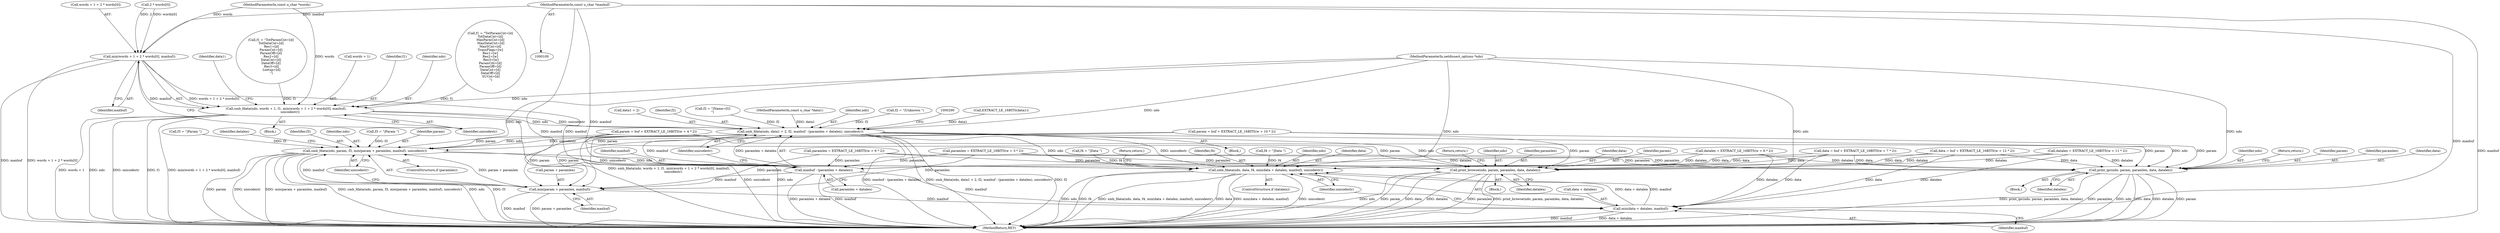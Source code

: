 digraph "0_tcpdump_96480ab95308cd9234b4f09b175ebf60e17792c6@pointer" {
"1000105" [label="(MethodParameterIn,const u_char *maxbuf)"];
"1000243" [label="(Call,min(words + 1 + 2 * words[0], maxbuf))"];
"1000237" [label="(Call,smb_fdata(ndo, words + 1, f1, min(words + 1 + 2 * words[0], maxbuf),\n        unicodestr))"];
"1000274" [label="(Call,smb_fdata(ndo, data1 + 2, f2, maxbuf - (paramlen + datalen), unicodestr))"];
"1000297" [label="(Call,print_browse(ndo, param, paramlen, data, datalen))"];
"1000315" [label="(Call,print_ipc(ndo, param, paramlen, data, datalen))"];
"1000324" [label="(Call,smb_fdata(ndo, param, f3, min(param + paramlen, maxbuf), unicodestr))"];
"1000336" [label="(Call,smb_fdata(ndo, data, f4, min(data + datalen, maxbuf), unicodestr))"];
"1000280" [label="(Call,maxbuf - (paramlen + datalen))"];
"1000328" [label="(Call,min(param + paramlen, maxbuf))"];
"1000340" [label="(Call,min(data + datalen, maxbuf))"];
"1000189" [label="(Call,paramlen = EXTRACT_LE_16BITS(w + 3 * 2))"];
"1000177" [label="(Call,f4 = \"|Data \")"];
"1000302" [label="(Identifier,datalen)"];
"1000316" [label="(Identifier,ndo)"];
"1000215" [label="(Call,data = buf + EXTRACT_LE_16BITS(w + 7 * 2))"];
"1000333" [label="(Identifier,unicodestr)"];
"1000335" [label="(Identifier,datalen)"];
"1000297" [label="(Call,print_browse(ndo, param, paramlen, data, datalen))"];
"1000301" [label="(Identifier,data)"];
"1000321" [label="(Return,return;)"];
"1000261" [label="(Call,EXTRACT_LE_16BITS(data1))"];
"1000257" [label="(Identifier,data1)"];
"1000254" [label="(Identifier,unicodestr)"];
"1000276" [label="(Call,data1 + 2)"];
"1000237" [label="(Call,smb_fdata(ndo, words + 1, f1, min(words + 1 + 2 * words[0], maxbuf),\n        unicodestr))"];
"1000299" [label="(Identifier,param)"];
"1000303" [label="(Return,return;)"];
"1000244" [label="(Call,words + 1 + 2 * words[0])"];
"1000225" [label="(Call,f1 = \"TotParamCnt=[d] \nTotDataCnt=[d] \nRes1=[d]\nParamCnt=[d] \nParamOff=[d] \nRes2=[d] \nDataCnt=[d] \nDataOff=[d] \nRes3=[d]\nLsetup=[d]\n\")"];
"1000279" [label="(Identifier,f2)"];
"1000150" [label="(Call,datalen = EXTRACT_LE_16BITS(w + 11 * 2))"];
"1000314" [label="(Block,)"];
"1000327" [label="(Identifier,f3)"];
"1000328" [label="(Call,min(param + paramlen, maxbuf))"];
"1000322" [label="(ControlStructure,if (paramlen))"];
"1000326" [label="(Identifier,param)"];
"1000171" [label="(Call,f2 = \"|Name=[S]\n\")"];
"1000317" [label="(Identifier,param)"];
"1000341" [label="(Call,data + datalen)"];
"1000140" [label="(Call,param = buf + EXTRACT_LE_16BITS(w + 10 * 2))"];
"1000207" [label="(Call,datalen = EXTRACT_LE_16BITS(w + 6 * 2))"];
"1000315" [label="(Call,print_ipc(ndo, param, paramlen, data, datalen))"];
"1000298" [label="(Identifier,ndo)"];
"1000339" [label="(Identifier,f4)"];
"1000354" [label="(MethodReturn,RET)"];
"1000234" [label="(Call,f4 = \"|Data \")"];
"1000337" [label="(Identifier,ndo)"];
"1000324" [label="(Call,smb_fdata(ndo, param, f3, min(param + paramlen, maxbuf), unicodestr))"];
"1000280" [label="(Call,maxbuf - (paramlen + datalen))"];
"1000103" [label="(MethodParameterIn,const u_char *data1)"];
"1000296" [label="(Block,)"];
"1000325" [label="(Identifier,ndo)"];
"1000332" [label="(Identifier,maxbuf)"];
"1000102" [label="(MethodParameterIn,const u_char *words)"];
"1000318" [label="(Identifier,paramlen)"];
"1000338" [label="(Identifier,data)"];
"1000239" [label="(Call,words + 1)"];
"1000285" [label="(Identifier,unicodestr)"];
"1000275" [label="(Identifier,ndo)"];
"1000242" [label="(Identifier,f1)"];
"1000273" [label="(Block,)"];
"1000300" [label="(Identifier,paramlen)"];
"1000158" [label="(Call,data = buf + EXTRACT_LE_16BITS(w + 12 * 2))"];
"1000319" [label="(Identifier,data)"];
"1000231" [label="(Call,f3 = \"|Param \")"];
"1000238" [label="(Identifier,ndo)"];
"1000336" [label="(Call,smb_fdata(ndo, data, f4, min(data + datalen, maxbuf), unicodestr))"];
"1000346" [label="(Return,return;)"];
"1000281" [label="(Identifier,maxbuf)"];
"1000282" [label="(Call,paramlen + datalen)"];
"1000274" [label="(Call,smb_fdata(ndo, data1 + 2, f2, maxbuf - (paramlen + datalen), unicodestr))"];
"1000101" [label="(MethodParameterIn,netdissect_options *ndo)"];
"1000228" [label="(Call,f2 = \"|Unknown \")"];
"1000174" [label="(Call,f3 = \"|Param \")"];
"1000197" [label="(Call,param = buf + EXTRACT_LE_16BITS(w + 4 * 2))"];
"1000243" [label="(Call,min(words + 1 + 2 * words[0], maxbuf))"];
"1000105" [label="(MethodParameterIn,const u_char *maxbuf)"];
"1000253" [label="(Identifier,maxbuf)"];
"1000106" [label="(Block,)"];
"1000248" [label="(Call,2 * words[0])"];
"1000344" [label="(Identifier,maxbuf)"];
"1000340" [label="(Call,min(data + datalen, maxbuf))"];
"1000345" [label="(Identifier,unicodestr)"];
"1000168" [label="(Call,f1 = \"TotParamCnt=[d] \nTotDataCnt=[d] \nMaxParmCnt=[d] \nMaxDataCnt=[d]\nMaxSCnt=[d] \nTransFlags=[w] \nRes1=[w] \nRes2=[w] \nRes3=[w]\nParamCnt=[d] \nParamOff=[d] \nDataCnt=[d] \nDataOff=[d] \nSUCnt=[d]\n\")"];
"1000320" [label="(Identifier,datalen)"];
"1000329" [label="(Call,param + paramlen)"];
"1000132" [label="(Call,paramlen = EXTRACT_LE_16BITS(w + 9 * 2))"];
"1000334" [label="(ControlStructure,if (datalen))"];
"1000105" -> "1000100"  [label="AST: "];
"1000105" -> "1000354"  [label="DDG: maxbuf"];
"1000105" -> "1000243"  [label="DDG: maxbuf"];
"1000105" -> "1000280"  [label="DDG: maxbuf"];
"1000105" -> "1000328"  [label="DDG: maxbuf"];
"1000105" -> "1000340"  [label="DDG: maxbuf"];
"1000243" -> "1000237"  [label="AST: "];
"1000243" -> "1000253"  [label="CFG: "];
"1000244" -> "1000243"  [label="AST: "];
"1000253" -> "1000243"  [label="AST: "];
"1000254" -> "1000243"  [label="CFG: "];
"1000243" -> "1000354"  [label="DDG: maxbuf"];
"1000243" -> "1000354"  [label="DDG: words + 1 + 2 * words[0]"];
"1000243" -> "1000237"  [label="DDG: words + 1 + 2 * words[0]"];
"1000243" -> "1000237"  [label="DDG: maxbuf"];
"1000248" -> "1000243"  [label="DDG: words[0]"];
"1000248" -> "1000243"  [label="DDG: 2"];
"1000102" -> "1000243"  [label="DDG: words"];
"1000243" -> "1000280"  [label="DDG: maxbuf"];
"1000237" -> "1000106"  [label="AST: "];
"1000237" -> "1000254"  [label="CFG: "];
"1000238" -> "1000237"  [label="AST: "];
"1000239" -> "1000237"  [label="AST: "];
"1000242" -> "1000237"  [label="AST: "];
"1000254" -> "1000237"  [label="AST: "];
"1000257" -> "1000237"  [label="CFG: "];
"1000237" -> "1000354"  [label="DDG: smb_fdata(ndo, words + 1, f1, min(words + 1 + 2 * words[0], maxbuf),\n        unicodestr)"];
"1000237" -> "1000354"  [label="DDG: words + 1"];
"1000237" -> "1000354"  [label="DDG: ndo"];
"1000237" -> "1000354"  [label="DDG: unicodestr"];
"1000237" -> "1000354"  [label="DDG: f1"];
"1000237" -> "1000354"  [label="DDG: min(words + 1 + 2 * words[0], maxbuf)"];
"1000101" -> "1000237"  [label="DDG: ndo"];
"1000102" -> "1000237"  [label="DDG: words"];
"1000168" -> "1000237"  [label="DDG: f1"];
"1000225" -> "1000237"  [label="DDG: f1"];
"1000237" -> "1000274"  [label="DDG: ndo"];
"1000237" -> "1000274"  [label="DDG: unicodestr"];
"1000274" -> "1000273"  [label="AST: "];
"1000274" -> "1000285"  [label="CFG: "];
"1000275" -> "1000274"  [label="AST: "];
"1000276" -> "1000274"  [label="AST: "];
"1000279" -> "1000274"  [label="AST: "];
"1000280" -> "1000274"  [label="AST: "];
"1000285" -> "1000274"  [label="AST: "];
"1000290" -> "1000274"  [label="CFG: "];
"1000274" -> "1000354"  [label="DDG: unicodestr"];
"1000274" -> "1000354"  [label="DDG: ndo"];
"1000274" -> "1000354"  [label="DDG: maxbuf - (paramlen + datalen)"];
"1000274" -> "1000354"  [label="DDG: smb_fdata(ndo, data1 + 2, f2, maxbuf - (paramlen + datalen), unicodestr)"];
"1000274" -> "1000354"  [label="DDG: f2"];
"1000101" -> "1000274"  [label="DDG: ndo"];
"1000261" -> "1000274"  [label="DDG: data1"];
"1000103" -> "1000274"  [label="DDG: data1"];
"1000171" -> "1000274"  [label="DDG: f2"];
"1000228" -> "1000274"  [label="DDG: f2"];
"1000280" -> "1000274"  [label="DDG: maxbuf"];
"1000280" -> "1000274"  [label="DDG: paramlen + datalen"];
"1000274" -> "1000297"  [label="DDG: ndo"];
"1000274" -> "1000315"  [label="DDG: ndo"];
"1000274" -> "1000324"  [label="DDG: ndo"];
"1000274" -> "1000324"  [label="DDG: unicodestr"];
"1000274" -> "1000336"  [label="DDG: ndo"];
"1000274" -> "1000336"  [label="DDG: unicodestr"];
"1000297" -> "1000296"  [label="AST: "];
"1000297" -> "1000302"  [label="CFG: "];
"1000298" -> "1000297"  [label="AST: "];
"1000299" -> "1000297"  [label="AST: "];
"1000300" -> "1000297"  [label="AST: "];
"1000301" -> "1000297"  [label="AST: "];
"1000302" -> "1000297"  [label="AST: "];
"1000303" -> "1000297"  [label="CFG: "];
"1000297" -> "1000354"  [label="DDG: ndo"];
"1000297" -> "1000354"  [label="DDG: param"];
"1000297" -> "1000354"  [label="DDG: data"];
"1000297" -> "1000354"  [label="DDG: datalen"];
"1000297" -> "1000354"  [label="DDG: paramlen"];
"1000297" -> "1000354"  [label="DDG: print_browse(ndo, param, paramlen, data, datalen)"];
"1000101" -> "1000297"  [label="DDG: ndo"];
"1000140" -> "1000297"  [label="DDG: param"];
"1000197" -> "1000297"  [label="DDG: param"];
"1000189" -> "1000297"  [label="DDG: paramlen"];
"1000132" -> "1000297"  [label="DDG: paramlen"];
"1000158" -> "1000297"  [label="DDG: data"];
"1000215" -> "1000297"  [label="DDG: data"];
"1000150" -> "1000297"  [label="DDG: datalen"];
"1000207" -> "1000297"  [label="DDG: datalen"];
"1000315" -> "1000314"  [label="AST: "];
"1000315" -> "1000320"  [label="CFG: "];
"1000316" -> "1000315"  [label="AST: "];
"1000317" -> "1000315"  [label="AST: "];
"1000318" -> "1000315"  [label="AST: "];
"1000319" -> "1000315"  [label="AST: "];
"1000320" -> "1000315"  [label="AST: "];
"1000321" -> "1000315"  [label="CFG: "];
"1000315" -> "1000354"  [label="DDG: print_ipc(ndo, param, paramlen, data, datalen)"];
"1000315" -> "1000354"  [label="DDG: paramlen"];
"1000315" -> "1000354"  [label="DDG: ndo"];
"1000315" -> "1000354"  [label="DDG: data"];
"1000315" -> "1000354"  [label="DDG: datalen"];
"1000315" -> "1000354"  [label="DDG: param"];
"1000101" -> "1000315"  [label="DDG: ndo"];
"1000140" -> "1000315"  [label="DDG: param"];
"1000197" -> "1000315"  [label="DDG: param"];
"1000189" -> "1000315"  [label="DDG: paramlen"];
"1000132" -> "1000315"  [label="DDG: paramlen"];
"1000158" -> "1000315"  [label="DDG: data"];
"1000215" -> "1000315"  [label="DDG: data"];
"1000150" -> "1000315"  [label="DDG: datalen"];
"1000207" -> "1000315"  [label="DDG: datalen"];
"1000324" -> "1000322"  [label="AST: "];
"1000324" -> "1000333"  [label="CFG: "];
"1000325" -> "1000324"  [label="AST: "];
"1000326" -> "1000324"  [label="AST: "];
"1000327" -> "1000324"  [label="AST: "];
"1000328" -> "1000324"  [label="AST: "];
"1000333" -> "1000324"  [label="AST: "];
"1000335" -> "1000324"  [label="CFG: "];
"1000324" -> "1000354"  [label="DDG: param"];
"1000324" -> "1000354"  [label="DDG: unicodestr"];
"1000324" -> "1000354"  [label="DDG: min(param + paramlen, maxbuf)"];
"1000324" -> "1000354"  [label="DDG: smb_fdata(ndo, param, f3, min(param + paramlen, maxbuf), unicodestr)"];
"1000324" -> "1000354"  [label="DDG: ndo"];
"1000324" -> "1000354"  [label="DDG: f3"];
"1000101" -> "1000324"  [label="DDG: ndo"];
"1000140" -> "1000324"  [label="DDG: param"];
"1000197" -> "1000324"  [label="DDG: param"];
"1000231" -> "1000324"  [label="DDG: f3"];
"1000174" -> "1000324"  [label="DDG: f3"];
"1000328" -> "1000324"  [label="DDG: param + paramlen"];
"1000328" -> "1000324"  [label="DDG: maxbuf"];
"1000324" -> "1000336"  [label="DDG: ndo"];
"1000324" -> "1000336"  [label="DDG: unicodestr"];
"1000336" -> "1000334"  [label="AST: "];
"1000336" -> "1000345"  [label="CFG: "];
"1000337" -> "1000336"  [label="AST: "];
"1000338" -> "1000336"  [label="AST: "];
"1000339" -> "1000336"  [label="AST: "];
"1000340" -> "1000336"  [label="AST: "];
"1000345" -> "1000336"  [label="AST: "];
"1000346" -> "1000336"  [label="CFG: "];
"1000336" -> "1000354"  [label="DDG: f4"];
"1000336" -> "1000354"  [label="DDG: smb_fdata(ndo, data, f4, min(data + datalen, maxbuf), unicodestr)"];
"1000336" -> "1000354"  [label="DDG: data"];
"1000336" -> "1000354"  [label="DDG: min(data + datalen, maxbuf)"];
"1000336" -> "1000354"  [label="DDG: unicodestr"];
"1000336" -> "1000354"  [label="DDG: ndo"];
"1000101" -> "1000336"  [label="DDG: ndo"];
"1000158" -> "1000336"  [label="DDG: data"];
"1000215" -> "1000336"  [label="DDG: data"];
"1000177" -> "1000336"  [label="DDG: f4"];
"1000234" -> "1000336"  [label="DDG: f4"];
"1000340" -> "1000336"  [label="DDG: data + datalen"];
"1000340" -> "1000336"  [label="DDG: maxbuf"];
"1000280" -> "1000282"  [label="CFG: "];
"1000281" -> "1000280"  [label="AST: "];
"1000282" -> "1000280"  [label="AST: "];
"1000285" -> "1000280"  [label="CFG: "];
"1000280" -> "1000354"  [label="DDG: paramlen + datalen"];
"1000280" -> "1000354"  [label="DDG: maxbuf"];
"1000189" -> "1000280"  [label="DDG: paramlen"];
"1000132" -> "1000280"  [label="DDG: paramlen"];
"1000150" -> "1000280"  [label="DDG: datalen"];
"1000207" -> "1000280"  [label="DDG: datalen"];
"1000280" -> "1000328"  [label="DDG: maxbuf"];
"1000280" -> "1000340"  [label="DDG: maxbuf"];
"1000328" -> "1000332"  [label="CFG: "];
"1000329" -> "1000328"  [label="AST: "];
"1000332" -> "1000328"  [label="AST: "];
"1000333" -> "1000328"  [label="CFG: "];
"1000328" -> "1000354"  [label="DDG: maxbuf"];
"1000328" -> "1000354"  [label="DDG: param + paramlen"];
"1000140" -> "1000328"  [label="DDG: param"];
"1000197" -> "1000328"  [label="DDG: param"];
"1000189" -> "1000328"  [label="DDG: paramlen"];
"1000132" -> "1000328"  [label="DDG: paramlen"];
"1000328" -> "1000340"  [label="DDG: maxbuf"];
"1000340" -> "1000344"  [label="CFG: "];
"1000341" -> "1000340"  [label="AST: "];
"1000344" -> "1000340"  [label="AST: "];
"1000345" -> "1000340"  [label="CFG: "];
"1000340" -> "1000354"  [label="DDG: maxbuf"];
"1000340" -> "1000354"  [label="DDG: data + datalen"];
"1000158" -> "1000340"  [label="DDG: data"];
"1000215" -> "1000340"  [label="DDG: data"];
"1000150" -> "1000340"  [label="DDG: datalen"];
"1000207" -> "1000340"  [label="DDG: datalen"];
}
